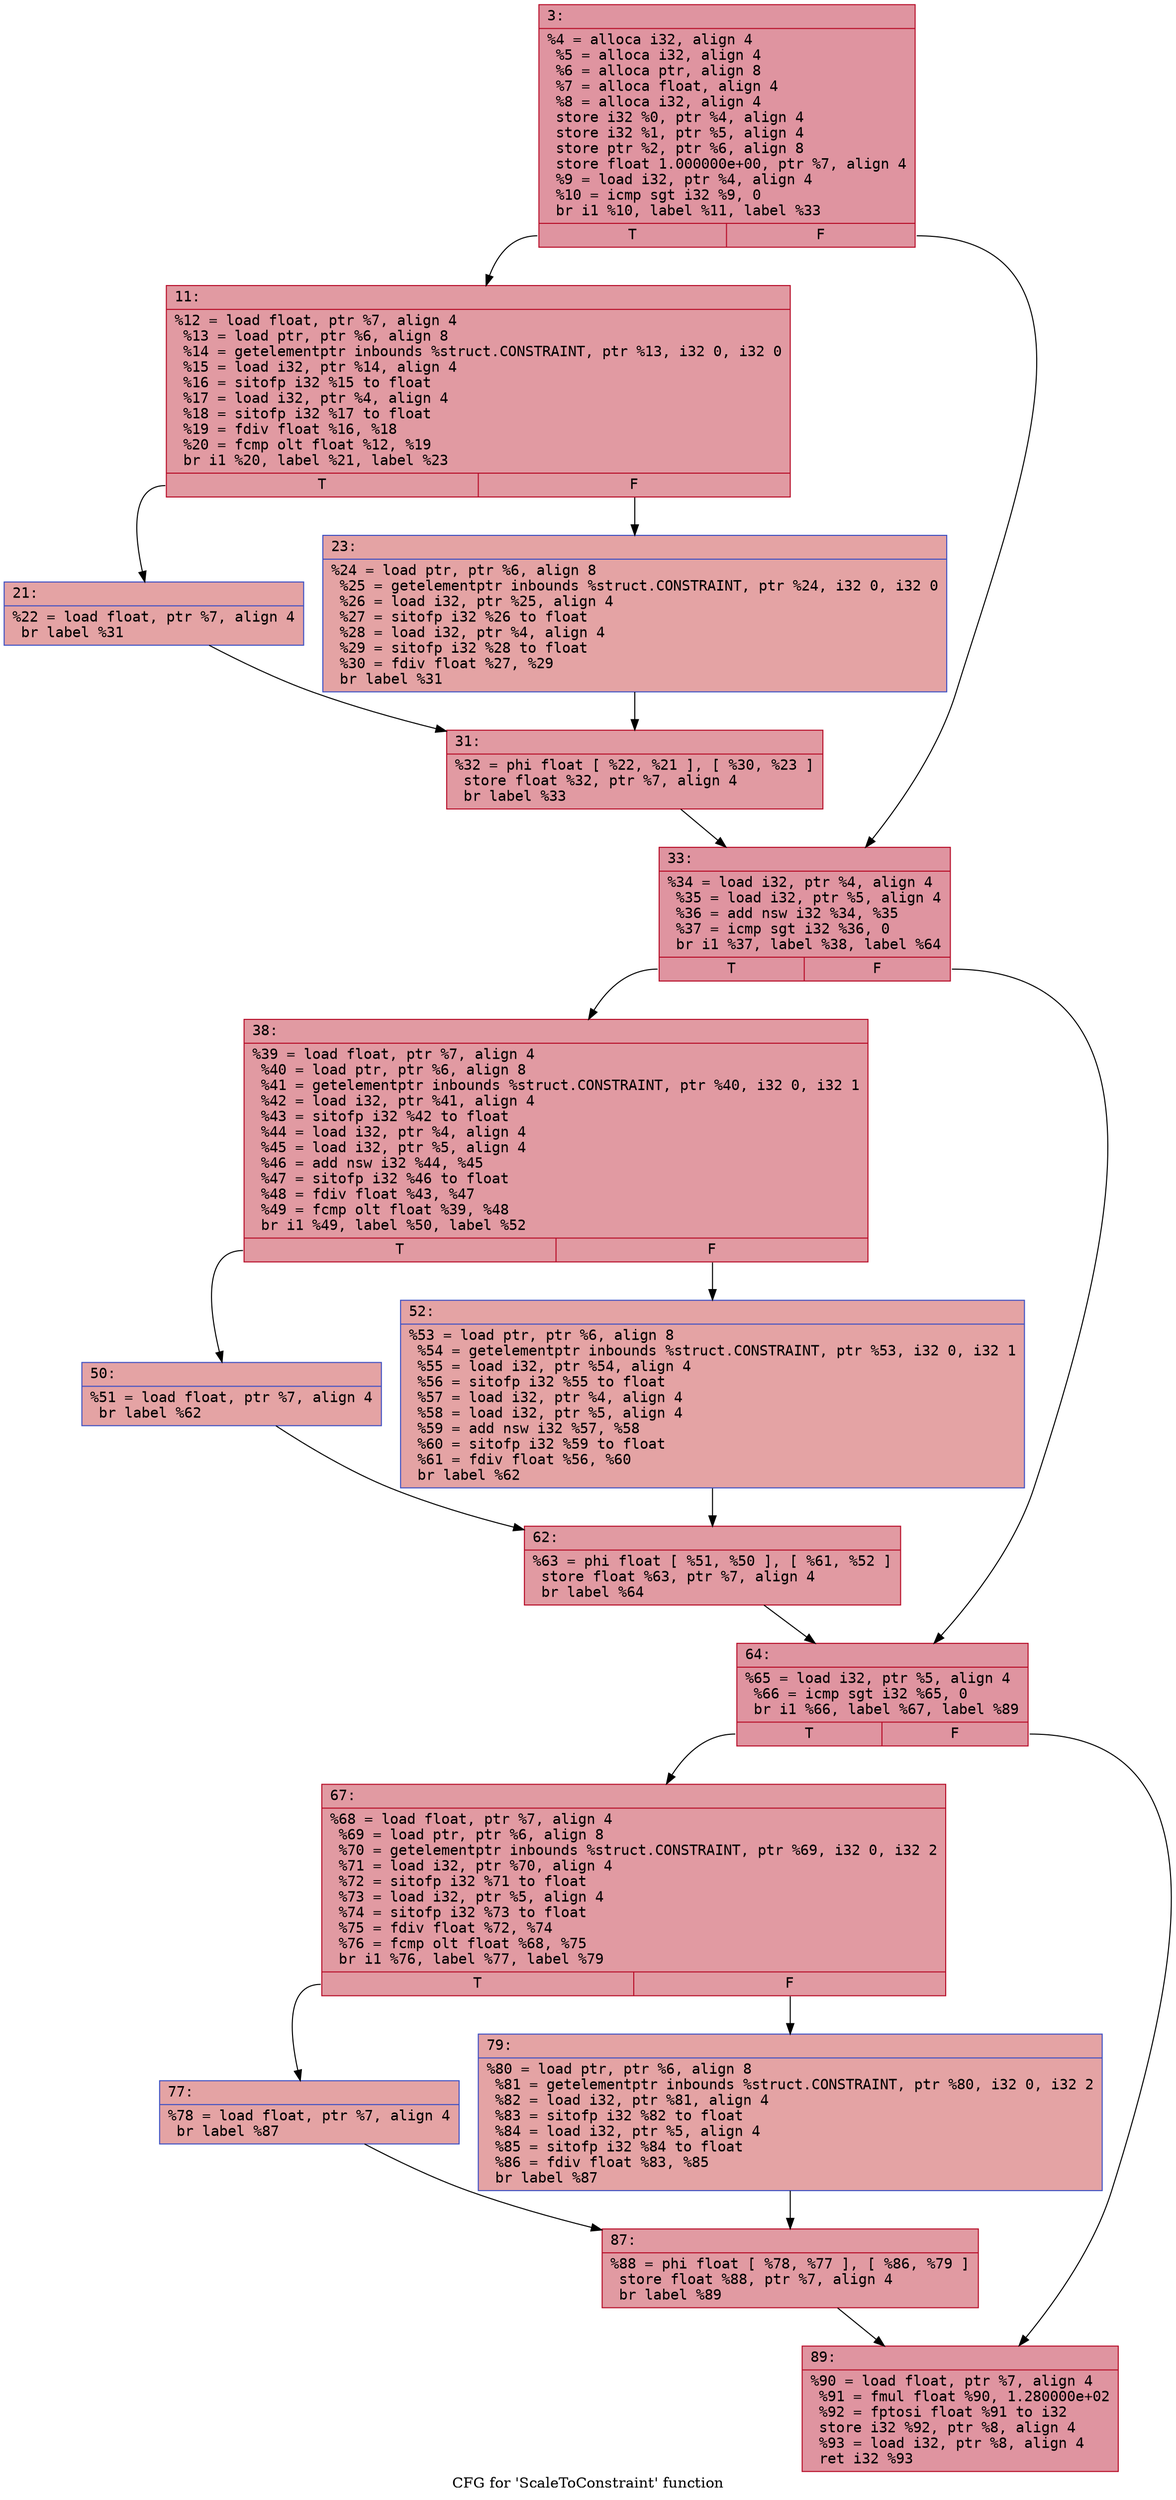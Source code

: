 digraph "CFG for 'ScaleToConstraint' function" {
	label="CFG for 'ScaleToConstraint' function";

	Node0x6000010628a0 [shape=record,color="#b70d28ff", style=filled, fillcolor="#b70d2870" fontname="Courier",label="{3:\l|  %4 = alloca i32, align 4\l  %5 = alloca i32, align 4\l  %6 = alloca ptr, align 8\l  %7 = alloca float, align 4\l  %8 = alloca i32, align 4\l  store i32 %0, ptr %4, align 4\l  store i32 %1, ptr %5, align 4\l  store ptr %2, ptr %6, align 8\l  store float 1.000000e+00, ptr %7, align 4\l  %9 = load i32, ptr %4, align 4\l  %10 = icmp sgt i32 %9, 0\l  br i1 %10, label %11, label %33\l|{<s0>T|<s1>F}}"];
	Node0x6000010628a0:s0 -> Node0x600001062940[tooltip="3 -> 11\nProbability 62.50%" ];
	Node0x6000010628a0:s1 -> Node0x600001062a80[tooltip="3 -> 33\nProbability 37.50%" ];
	Node0x600001062940 [shape=record,color="#b70d28ff", style=filled, fillcolor="#bb1b2c70" fontname="Courier",label="{11:\l|  %12 = load float, ptr %7, align 4\l  %13 = load ptr, ptr %6, align 8\l  %14 = getelementptr inbounds %struct.CONSTRAINT, ptr %13, i32 0, i32 0\l  %15 = load i32, ptr %14, align 4\l  %16 = sitofp i32 %15 to float\l  %17 = load i32, ptr %4, align 4\l  %18 = sitofp i32 %17 to float\l  %19 = fdiv float %16, %18\l  %20 = fcmp olt float %12, %19\l  br i1 %20, label %21, label %23\l|{<s0>T|<s1>F}}"];
	Node0x600001062940:s0 -> Node0x600001062990[tooltip="11 -> 21\nProbability 50.00%" ];
	Node0x600001062940:s1 -> Node0x6000010629e0[tooltip="11 -> 23\nProbability 50.00%" ];
	Node0x600001062990 [shape=record,color="#3d50c3ff", style=filled, fillcolor="#c32e3170" fontname="Courier",label="{21:\l|  %22 = load float, ptr %7, align 4\l  br label %31\l}"];
	Node0x600001062990 -> Node0x600001062a30[tooltip="21 -> 31\nProbability 100.00%" ];
	Node0x6000010629e0 [shape=record,color="#3d50c3ff", style=filled, fillcolor="#c32e3170" fontname="Courier",label="{23:\l|  %24 = load ptr, ptr %6, align 8\l  %25 = getelementptr inbounds %struct.CONSTRAINT, ptr %24, i32 0, i32 0\l  %26 = load i32, ptr %25, align 4\l  %27 = sitofp i32 %26 to float\l  %28 = load i32, ptr %4, align 4\l  %29 = sitofp i32 %28 to float\l  %30 = fdiv float %27, %29\l  br label %31\l}"];
	Node0x6000010629e0 -> Node0x600001062a30[tooltip="23 -> 31\nProbability 100.00%" ];
	Node0x600001062a30 [shape=record,color="#b70d28ff", style=filled, fillcolor="#bb1b2c70" fontname="Courier",label="{31:\l|  %32 = phi float [ %22, %21 ], [ %30, %23 ]\l  store float %32, ptr %7, align 4\l  br label %33\l}"];
	Node0x600001062a30 -> Node0x600001062a80[tooltip="31 -> 33\nProbability 100.00%" ];
	Node0x600001062a80 [shape=record,color="#b70d28ff", style=filled, fillcolor="#b70d2870" fontname="Courier",label="{33:\l|  %34 = load i32, ptr %4, align 4\l  %35 = load i32, ptr %5, align 4\l  %36 = add nsw i32 %34, %35\l  %37 = icmp sgt i32 %36, 0\l  br i1 %37, label %38, label %64\l|{<s0>T|<s1>F}}"];
	Node0x600001062a80:s0 -> Node0x600001062ad0[tooltip="33 -> 38\nProbability 62.50%" ];
	Node0x600001062a80:s1 -> Node0x600001062c10[tooltip="33 -> 64\nProbability 37.50%" ];
	Node0x600001062ad0 [shape=record,color="#b70d28ff", style=filled, fillcolor="#bb1b2c70" fontname="Courier",label="{38:\l|  %39 = load float, ptr %7, align 4\l  %40 = load ptr, ptr %6, align 8\l  %41 = getelementptr inbounds %struct.CONSTRAINT, ptr %40, i32 0, i32 1\l  %42 = load i32, ptr %41, align 4\l  %43 = sitofp i32 %42 to float\l  %44 = load i32, ptr %4, align 4\l  %45 = load i32, ptr %5, align 4\l  %46 = add nsw i32 %44, %45\l  %47 = sitofp i32 %46 to float\l  %48 = fdiv float %43, %47\l  %49 = fcmp olt float %39, %48\l  br i1 %49, label %50, label %52\l|{<s0>T|<s1>F}}"];
	Node0x600001062ad0:s0 -> Node0x600001062b20[tooltip="38 -> 50\nProbability 50.00%" ];
	Node0x600001062ad0:s1 -> Node0x600001062b70[tooltip="38 -> 52\nProbability 50.00%" ];
	Node0x600001062b20 [shape=record,color="#3d50c3ff", style=filled, fillcolor="#c32e3170" fontname="Courier",label="{50:\l|  %51 = load float, ptr %7, align 4\l  br label %62\l}"];
	Node0x600001062b20 -> Node0x600001062bc0[tooltip="50 -> 62\nProbability 100.00%" ];
	Node0x600001062b70 [shape=record,color="#3d50c3ff", style=filled, fillcolor="#c32e3170" fontname="Courier",label="{52:\l|  %53 = load ptr, ptr %6, align 8\l  %54 = getelementptr inbounds %struct.CONSTRAINT, ptr %53, i32 0, i32 1\l  %55 = load i32, ptr %54, align 4\l  %56 = sitofp i32 %55 to float\l  %57 = load i32, ptr %4, align 4\l  %58 = load i32, ptr %5, align 4\l  %59 = add nsw i32 %57, %58\l  %60 = sitofp i32 %59 to float\l  %61 = fdiv float %56, %60\l  br label %62\l}"];
	Node0x600001062b70 -> Node0x600001062bc0[tooltip="52 -> 62\nProbability 100.00%" ];
	Node0x600001062bc0 [shape=record,color="#b70d28ff", style=filled, fillcolor="#bb1b2c70" fontname="Courier",label="{62:\l|  %63 = phi float [ %51, %50 ], [ %61, %52 ]\l  store float %63, ptr %7, align 4\l  br label %64\l}"];
	Node0x600001062bc0 -> Node0x600001062c10[tooltip="62 -> 64\nProbability 100.00%" ];
	Node0x600001062c10 [shape=record,color="#b70d28ff", style=filled, fillcolor="#b70d2870" fontname="Courier",label="{64:\l|  %65 = load i32, ptr %5, align 4\l  %66 = icmp sgt i32 %65, 0\l  br i1 %66, label %67, label %89\l|{<s0>T|<s1>F}}"];
	Node0x600001062c10:s0 -> Node0x600001062c60[tooltip="64 -> 67\nProbability 62.50%" ];
	Node0x600001062c10:s1 -> Node0x600001062da0[tooltip="64 -> 89\nProbability 37.50%" ];
	Node0x600001062c60 [shape=record,color="#b70d28ff", style=filled, fillcolor="#bb1b2c70" fontname="Courier",label="{67:\l|  %68 = load float, ptr %7, align 4\l  %69 = load ptr, ptr %6, align 8\l  %70 = getelementptr inbounds %struct.CONSTRAINT, ptr %69, i32 0, i32 2\l  %71 = load i32, ptr %70, align 4\l  %72 = sitofp i32 %71 to float\l  %73 = load i32, ptr %5, align 4\l  %74 = sitofp i32 %73 to float\l  %75 = fdiv float %72, %74\l  %76 = fcmp olt float %68, %75\l  br i1 %76, label %77, label %79\l|{<s0>T|<s1>F}}"];
	Node0x600001062c60:s0 -> Node0x600001062cb0[tooltip="67 -> 77\nProbability 50.00%" ];
	Node0x600001062c60:s1 -> Node0x600001062d00[tooltip="67 -> 79\nProbability 50.00%" ];
	Node0x600001062cb0 [shape=record,color="#3d50c3ff", style=filled, fillcolor="#c32e3170" fontname="Courier",label="{77:\l|  %78 = load float, ptr %7, align 4\l  br label %87\l}"];
	Node0x600001062cb0 -> Node0x600001062d50[tooltip="77 -> 87\nProbability 100.00%" ];
	Node0x600001062d00 [shape=record,color="#3d50c3ff", style=filled, fillcolor="#c32e3170" fontname="Courier",label="{79:\l|  %80 = load ptr, ptr %6, align 8\l  %81 = getelementptr inbounds %struct.CONSTRAINT, ptr %80, i32 0, i32 2\l  %82 = load i32, ptr %81, align 4\l  %83 = sitofp i32 %82 to float\l  %84 = load i32, ptr %5, align 4\l  %85 = sitofp i32 %84 to float\l  %86 = fdiv float %83, %85\l  br label %87\l}"];
	Node0x600001062d00 -> Node0x600001062d50[tooltip="79 -> 87\nProbability 100.00%" ];
	Node0x600001062d50 [shape=record,color="#b70d28ff", style=filled, fillcolor="#bb1b2c70" fontname="Courier",label="{87:\l|  %88 = phi float [ %78, %77 ], [ %86, %79 ]\l  store float %88, ptr %7, align 4\l  br label %89\l}"];
	Node0x600001062d50 -> Node0x600001062da0[tooltip="87 -> 89\nProbability 100.00%" ];
	Node0x600001062da0 [shape=record,color="#b70d28ff", style=filled, fillcolor="#b70d2870" fontname="Courier",label="{89:\l|  %90 = load float, ptr %7, align 4\l  %91 = fmul float %90, 1.280000e+02\l  %92 = fptosi float %91 to i32\l  store i32 %92, ptr %8, align 4\l  %93 = load i32, ptr %8, align 4\l  ret i32 %93\l}"];
}
